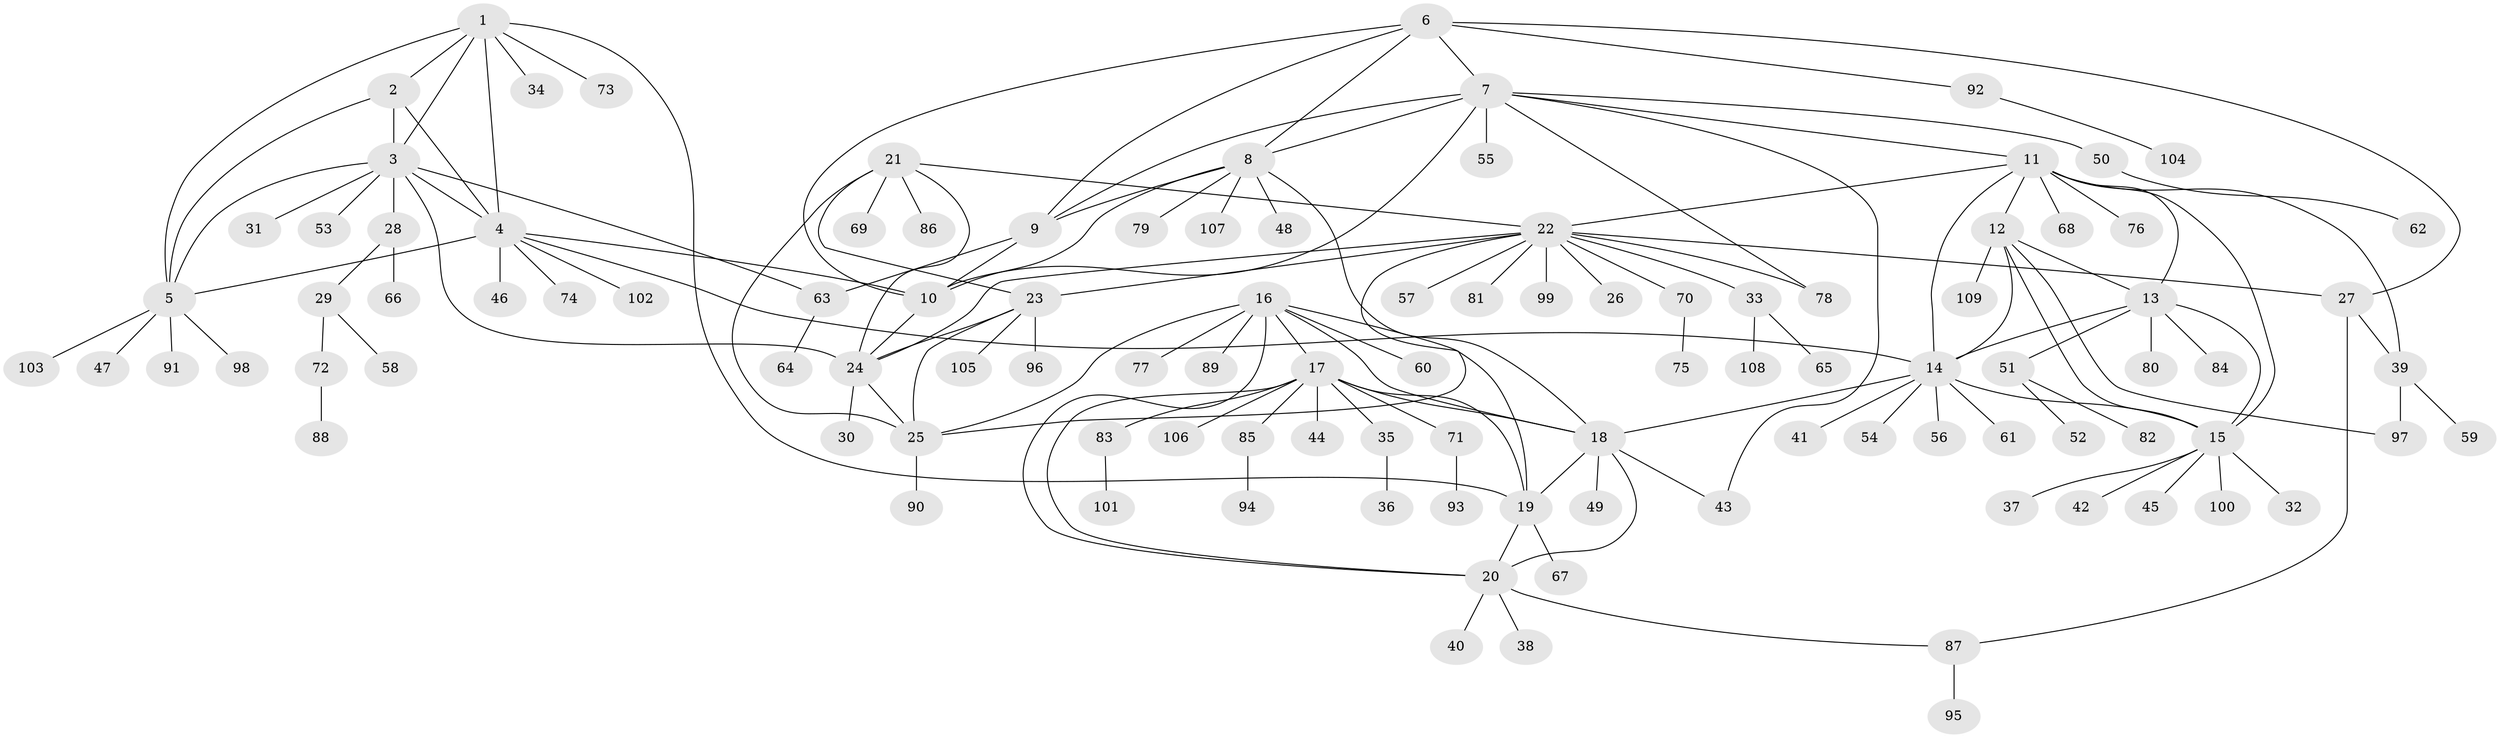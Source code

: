 // coarse degree distribution, {11: 0.024390243902439025, 3: 0.036585365853658534, 7: 0.036585365853658534, 6: 0.036585365853658534, 5: 0.036585365853658534, 9: 0.012195121951219513, 13: 0.012195121951219513, 10: 0.012195121951219513, 8: 0.036585365853658534, 4: 0.024390243902439025, 1: 0.6463414634146342, 2: 0.08536585365853659}
// Generated by graph-tools (version 1.1) at 2025/42/03/06/25 10:42:15]
// undirected, 109 vertices, 151 edges
graph export_dot {
graph [start="1"]
  node [color=gray90,style=filled];
  1;
  2;
  3;
  4;
  5;
  6;
  7;
  8;
  9;
  10;
  11;
  12;
  13;
  14;
  15;
  16;
  17;
  18;
  19;
  20;
  21;
  22;
  23;
  24;
  25;
  26;
  27;
  28;
  29;
  30;
  31;
  32;
  33;
  34;
  35;
  36;
  37;
  38;
  39;
  40;
  41;
  42;
  43;
  44;
  45;
  46;
  47;
  48;
  49;
  50;
  51;
  52;
  53;
  54;
  55;
  56;
  57;
  58;
  59;
  60;
  61;
  62;
  63;
  64;
  65;
  66;
  67;
  68;
  69;
  70;
  71;
  72;
  73;
  74;
  75;
  76;
  77;
  78;
  79;
  80;
  81;
  82;
  83;
  84;
  85;
  86;
  87;
  88;
  89;
  90;
  91;
  92;
  93;
  94;
  95;
  96;
  97;
  98;
  99;
  100;
  101;
  102;
  103;
  104;
  105;
  106;
  107;
  108;
  109;
  1 -- 2;
  1 -- 3;
  1 -- 4;
  1 -- 5;
  1 -- 19;
  1 -- 34;
  1 -- 73;
  2 -- 3;
  2 -- 4;
  2 -- 5;
  3 -- 4;
  3 -- 5;
  3 -- 24;
  3 -- 28;
  3 -- 31;
  3 -- 53;
  3 -- 63;
  4 -- 5;
  4 -- 10;
  4 -- 14;
  4 -- 46;
  4 -- 74;
  4 -- 102;
  5 -- 47;
  5 -- 91;
  5 -- 98;
  5 -- 103;
  6 -- 7;
  6 -- 8;
  6 -- 9;
  6 -- 10;
  6 -- 27;
  6 -- 92;
  7 -- 8;
  7 -- 9;
  7 -- 10;
  7 -- 11;
  7 -- 43;
  7 -- 50;
  7 -- 55;
  7 -- 78;
  8 -- 9;
  8 -- 10;
  8 -- 18;
  8 -- 48;
  8 -- 79;
  8 -- 107;
  9 -- 10;
  9 -- 63;
  10 -- 24;
  11 -- 12;
  11 -- 13;
  11 -- 14;
  11 -- 15;
  11 -- 22;
  11 -- 39;
  11 -- 68;
  11 -- 76;
  12 -- 13;
  12 -- 14;
  12 -- 15;
  12 -- 97;
  12 -- 109;
  13 -- 14;
  13 -- 15;
  13 -- 51;
  13 -- 80;
  13 -- 84;
  14 -- 15;
  14 -- 18;
  14 -- 41;
  14 -- 54;
  14 -- 56;
  14 -- 61;
  15 -- 32;
  15 -- 37;
  15 -- 42;
  15 -- 45;
  15 -- 100;
  16 -- 17;
  16 -- 18;
  16 -- 19;
  16 -- 20;
  16 -- 25;
  16 -- 60;
  16 -- 77;
  16 -- 89;
  17 -- 18;
  17 -- 19;
  17 -- 20;
  17 -- 35;
  17 -- 44;
  17 -- 71;
  17 -- 83;
  17 -- 85;
  17 -- 106;
  18 -- 19;
  18 -- 20;
  18 -- 43;
  18 -- 49;
  19 -- 20;
  19 -- 67;
  20 -- 38;
  20 -- 40;
  20 -- 87;
  21 -- 22;
  21 -- 23;
  21 -- 24;
  21 -- 25;
  21 -- 69;
  21 -- 86;
  22 -- 23;
  22 -- 24;
  22 -- 25;
  22 -- 26;
  22 -- 27;
  22 -- 33;
  22 -- 57;
  22 -- 70;
  22 -- 78;
  22 -- 81;
  22 -- 99;
  23 -- 24;
  23 -- 25;
  23 -- 96;
  23 -- 105;
  24 -- 25;
  24 -- 30;
  25 -- 90;
  27 -- 39;
  27 -- 87;
  28 -- 29;
  28 -- 66;
  29 -- 58;
  29 -- 72;
  33 -- 65;
  33 -- 108;
  35 -- 36;
  39 -- 59;
  39 -- 97;
  50 -- 62;
  51 -- 52;
  51 -- 82;
  63 -- 64;
  70 -- 75;
  71 -- 93;
  72 -- 88;
  83 -- 101;
  85 -- 94;
  87 -- 95;
  92 -- 104;
}
